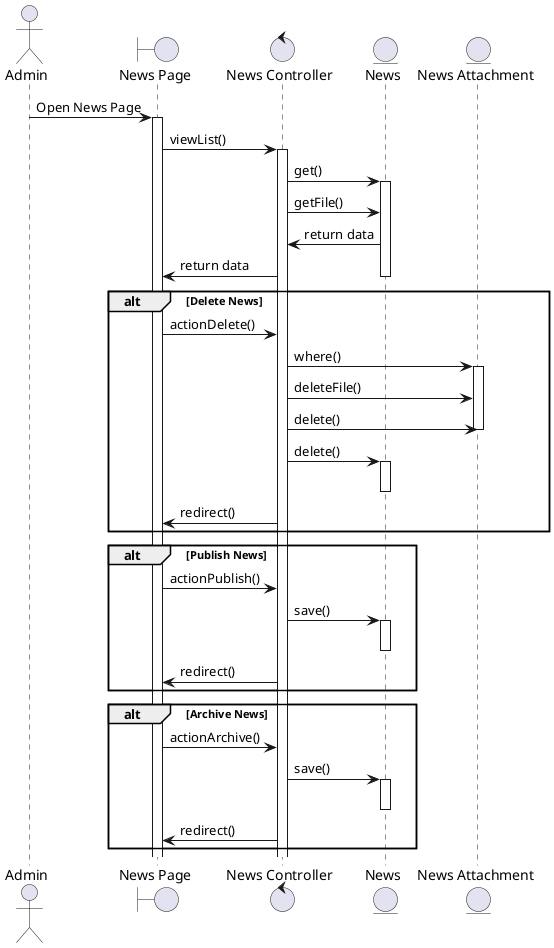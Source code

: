 @startuml

actor Admin
boundary "News Page" as NewsPage  
control "News Controller" as NewsController
entity "News" as News
entity "News Attachment" as NewsAttachment


Admin -> NewsPage : Open News Page
activate NewsPage
NewsPage -> NewsController : viewList()
activate NewsController
NewsController -> News : get()
activate News
NewsController -> News : getFile()
News -> NewsController : return data
NewsController -> NewsPage : return data
deactivate News
alt Delete News
    NewsPage -> NewsController : actionDelete()
    NewsController -> NewsAttachment : where()
    activate NewsAttachment
    NewsController -> NewsAttachment : deleteFile()
    NewsController -> NewsAttachment : delete()
    deactivate NewsAttachment
    NewsController -> News : delete()
    activate News
    deactivate News
    NewsController -> NewsPage : redirect()
end

alt Publish News
    NewsPage -> NewsController : actionPublish()
    NewsController -> News : save()
    activate News
    deactivate News
    NewsController -> NewsPage : redirect()
end

alt Archive News
    NewsPage -> NewsController : actionArchive()
    NewsController -> News : save()
    activate News
    deactivate News
    NewsController -> NewsPage : redirect()
end


@enduml